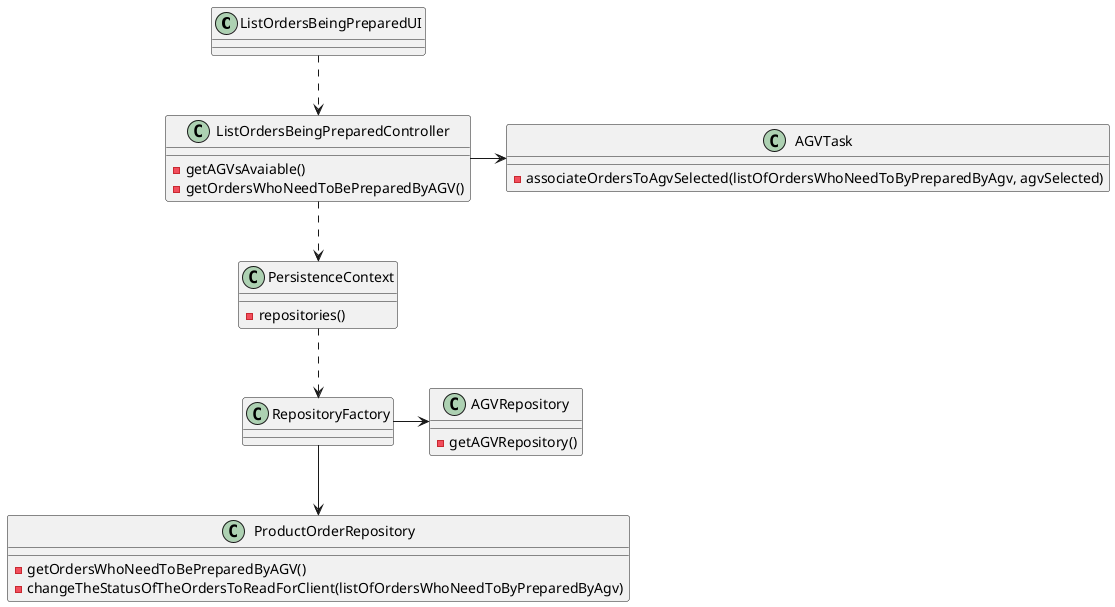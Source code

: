 @startuml
'https://plantuml.com/sequence-diagram

class ListOrdersBeingPreparedUI
class ListOrdersBeingPreparedController
class AGVTask
class PersistenceContext
class RepositoryFactory
class AGVRepository
class ProductOrderRepository

class ListOrdersBeingPreparedController {
    - getAGVsAvaiable()
    - getOrdersWhoNeedToBePreparedByAGV()


}

class AGVTask {
    - associateOrdersToAgvSelected(listOfOrdersWhoNeedToByPreparedByAgv, agvSelected)
}

class AGVRepository {
    - getAGVRepository()
}


class ProductOrderRepository {
    - getOrdersWhoNeedToBePreparedByAGV()
    - changeTheStatusOfTheOrdersToReadForClient(listOfOrdersWhoNeedToByPreparedByAgv)
}

class PersistenceContext {
    - repositories()
}

class RepositoryFactory{

}


ListOrdersBeingPreparedUI ..> ListOrdersBeingPreparedController
ListOrdersBeingPreparedController ..> PersistenceContext
PersistenceContext ..> RepositoryFactory
RepositoryFactory -> AGVRepository
RepositoryFactory --> ProductOrderRepository
ListOrdersBeingPreparedController -> AGVTask


@enduml